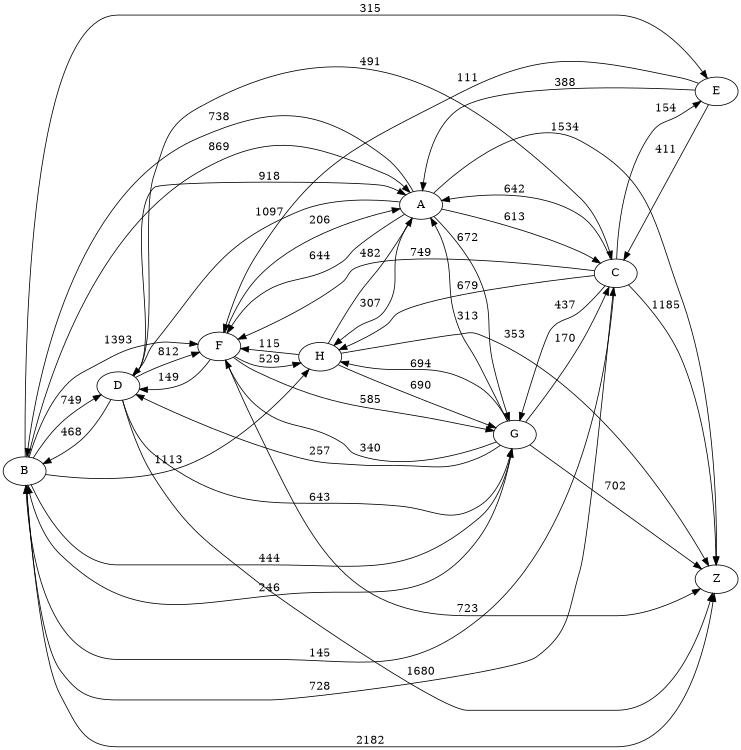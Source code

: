 digraph G {
	rankdir=LR size="8,5"
	B
	D
	B -> D [label=749]
	B
	Z
	B -> Z [label=2182]
	B
	A
	B -> A [label=869]
	B
	C
	B -> C [label=728]
	B
	G
	B -> G [label=444]
	B
	H
	B -> H [label=1113]
	B
	F
	B -> F [label=1393]
	B
	E
	B -> E [label=315]
	D
	C
	D -> C [label=491]
	D
	A
	D -> A [label=918]
	D
	F
	D -> F [label=812]
	D
	Z
	D -> Z [label=1680]
	D
	B
	D -> B [label=468]
	D
	G
	D -> G [label=643]
	C
	Z
	C -> Z [label=1185]
	C
	G
	C -> G [label=437]
	C
	F
	C -> F [label=749]
	C
	A
	C -> A [label=642]
	C
	E
	C -> E [label=154]
	C
	H
	C -> H [label=679]
	C
	B
	C -> B [label=145]
	A
	Z
	A -> Z [label=1534]
	A
	D
	A -> D [label=1097]
	A
	C
	A -> C [label=613]
	A
	G
	A -> G [label=672]
	A
	B
	A -> B [label=738]
	A
	F
	A -> F [label=644]
	A
	H
	A -> H [label=307]
	G
	Z
	G -> Z [label=702]
	G
	C
	G -> C [label=170]
	G
	D
	G -> D [label=257]
	G
	H
	G -> H [label=694]
	G
	B
	G -> B [label=246]
	G
	A
	G -> A [label=313]
	G
	F
	G -> F [label=340]
	E
	A
	E -> A [label=388]
	E
	F
	E -> F [label=111]
	E
	C
	E -> C [label=411]
	F
	Z
	F -> Z [label=723]
	F
	G
	F -> G [label=585]
	F
	H
	F -> H [label=529]
	F
	A
	F -> A [label=206]
	F
	D
	F -> D [label=149]
	H
	Z
	H -> Z [label=353]
	H
	A
	H -> A [label=482]
	H
	G
	H -> G [label=690]
	H
	F
	H -> F [label=115]
}
